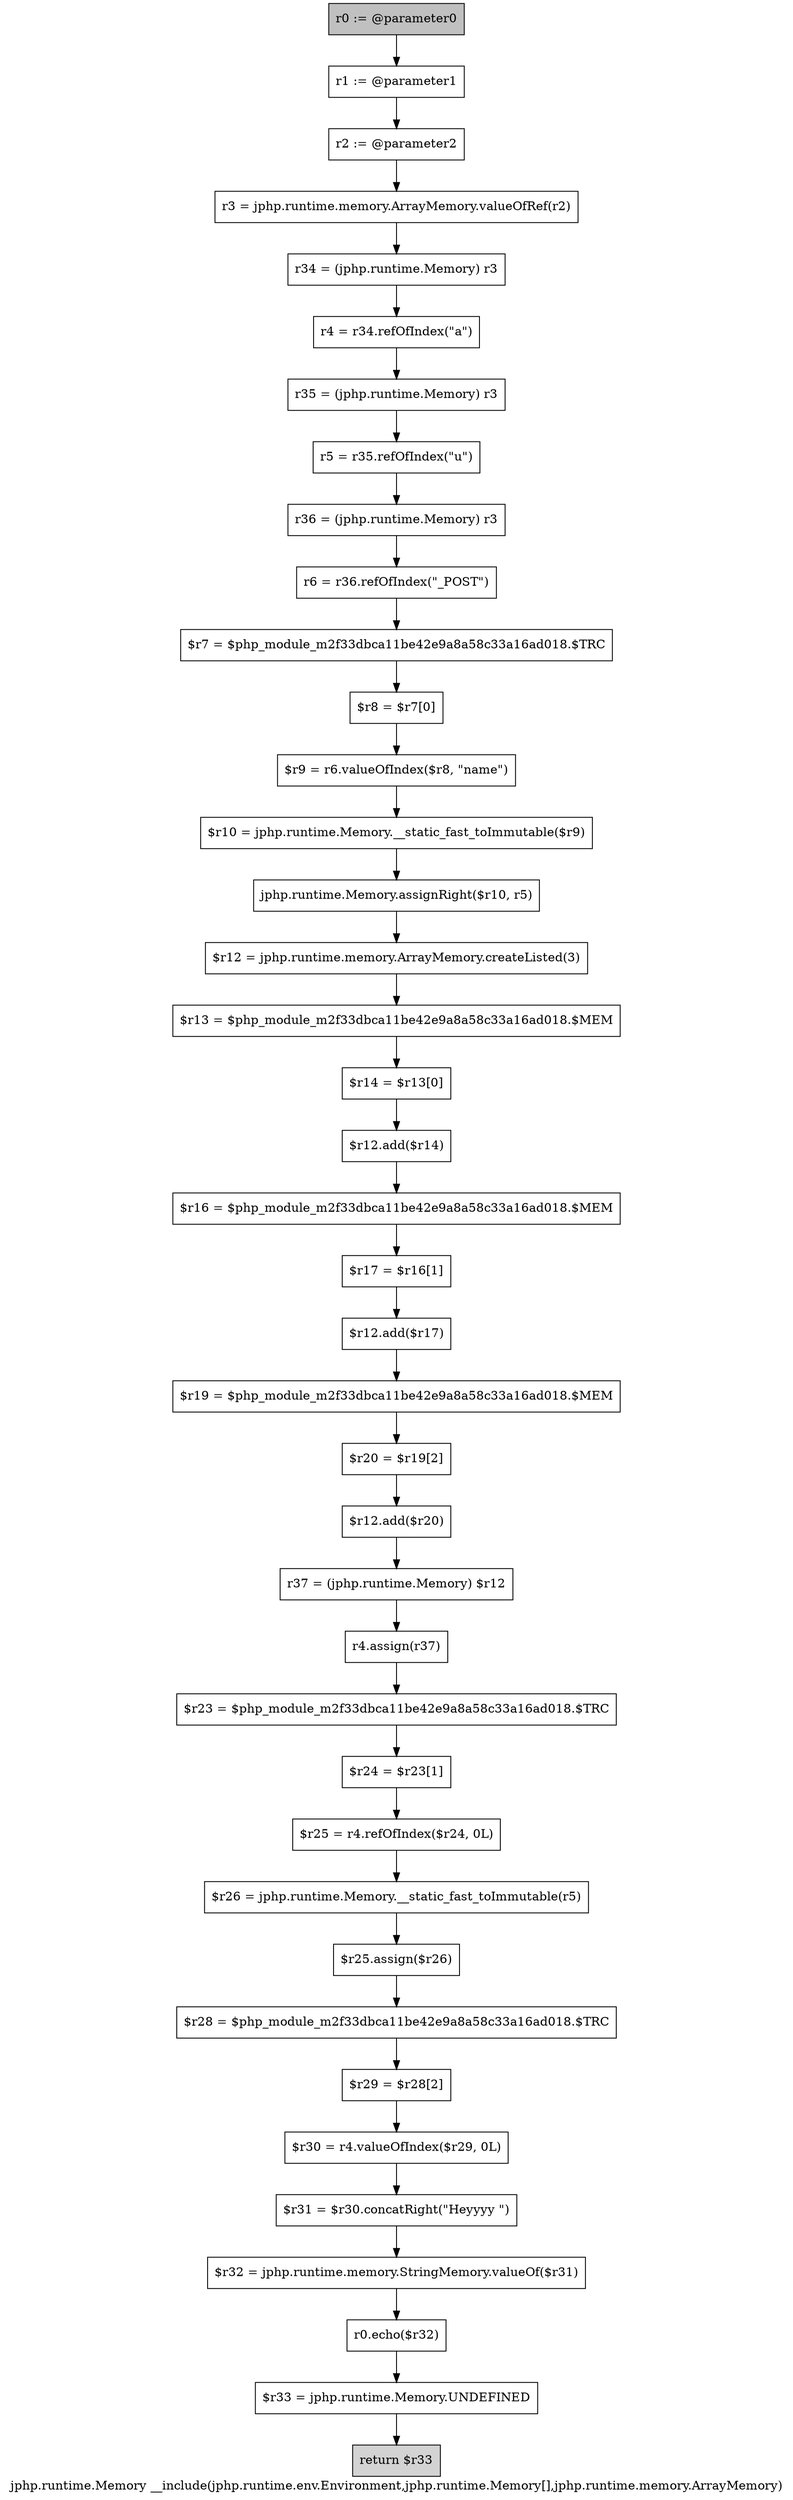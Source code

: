 digraph "jphp.runtime.Memory __include(jphp.runtime.env.Environment,jphp.runtime.Memory[],jphp.runtime.memory.ArrayMemory)" {
    label="jphp.runtime.Memory __include(jphp.runtime.env.Environment,jphp.runtime.Memory[],jphp.runtime.memory.ArrayMemory)";
    node [shape=box];
    "0" [style=filled,fillcolor=gray,label="r0 := @parameter0",];
    "1" [label="r1 := @parameter1",];
    "0"->"1";
    "2" [label="r2 := @parameter2",];
    "1"->"2";
    "3" [label="r3 = jphp.runtime.memory.ArrayMemory.valueOfRef(r2)",];
    "2"->"3";
    "4" [label="r34 = (jphp.runtime.Memory) r3",];
    "3"->"4";
    "5" [label="r4 = r34.refOfIndex(\"a\")",];
    "4"->"5";
    "6" [label="r35 = (jphp.runtime.Memory) r3",];
    "5"->"6";
    "7" [label="r5 = r35.refOfIndex(\"u\")",];
    "6"->"7";
    "8" [label="r36 = (jphp.runtime.Memory) r3",];
    "7"->"8";
    "9" [label="r6 = r36.refOfIndex(\"_POST\")",];
    "8"->"9";
    "10" [label="$r7 = $php_module_m2f33dbca11be42e9a8a58c33a16ad018.$TRC",];
    "9"->"10";
    "11" [label="$r8 = $r7[0]",];
    "10"->"11";
    "12" [label="$r9 = r6.valueOfIndex($r8, \"name\")",];
    "11"->"12";
    "13" [label="$r10 = jphp.runtime.Memory.__static_fast_toImmutable($r9)",];
    "12"->"13";
    "14" [label="jphp.runtime.Memory.assignRight($r10, r5)",];
    "13"->"14";
    "15" [label="$r12 = jphp.runtime.memory.ArrayMemory.createListed(3)",];
    "14"->"15";
    "16" [label="$r13 = $php_module_m2f33dbca11be42e9a8a58c33a16ad018.$MEM",];
    "15"->"16";
    "17" [label="$r14 = $r13[0]",];
    "16"->"17";
    "18" [label="$r12.add($r14)",];
    "17"->"18";
    "19" [label="$r16 = $php_module_m2f33dbca11be42e9a8a58c33a16ad018.$MEM",];
    "18"->"19";
    "20" [label="$r17 = $r16[1]",];
    "19"->"20";
    "21" [label="$r12.add($r17)",];
    "20"->"21";
    "22" [label="$r19 = $php_module_m2f33dbca11be42e9a8a58c33a16ad018.$MEM",];
    "21"->"22";
    "23" [label="$r20 = $r19[2]",];
    "22"->"23";
    "24" [label="$r12.add($r20)",];
    "23"->"24";
    "25" [label="r37 = (jphp.runtime.Memory) $r12",];
    "24"->"25";
    "26" [label="r4.assign(r37)",];
    "25"->"26";
    "27" [label="$r23 = $php_module_m2f33dbca11be42e9a8a58c33a16ad018.$TRC",];
    "26"->"27";
    "28" [label="$r24 = $r23[1]",];
    "27"->"28";
    "29" [label="$r25 = r4.refOfIndex($r24, 0L)",];
    "28"->"29";
    "30" [label="$r26 = jphp.runtime.Memory.__static_fast_toImmutable(r5)",];
    "29"->"30";
    "31" [label="$r25.assign($r26)",];
    "30"->"31";
    "32" [label="$r28 = $php_module_m2f33dbca11be42e9a8a58c33a16ad018.$TRC",];
    "31"->"32";
    "33" [label="$r29 = $r28[2]",];
    "32"->"33";
    "34" [label="$r30 = r4.valueOfIndex($r29, 0L)",];
    "33"->"34";
    "35" [label="$r31 = $r30.concatRight(\"Heyyyy \")",];
    "34"->"35";
    "36" [label="$r32 = jphp.runtime.memory.StringMemory.valueOf($r31)",];
    "35"->"36";
    "37" [label="r0.echo($r32)",];
    "36"->"37";
    "38" [label="$r33 = jphp.runtime.Memory.UNDEFINED",];
    "37"->"38";
    "39" [style=filled,fillcolor=lightgray,label="return $r33",];
    "38"->"39";
}

